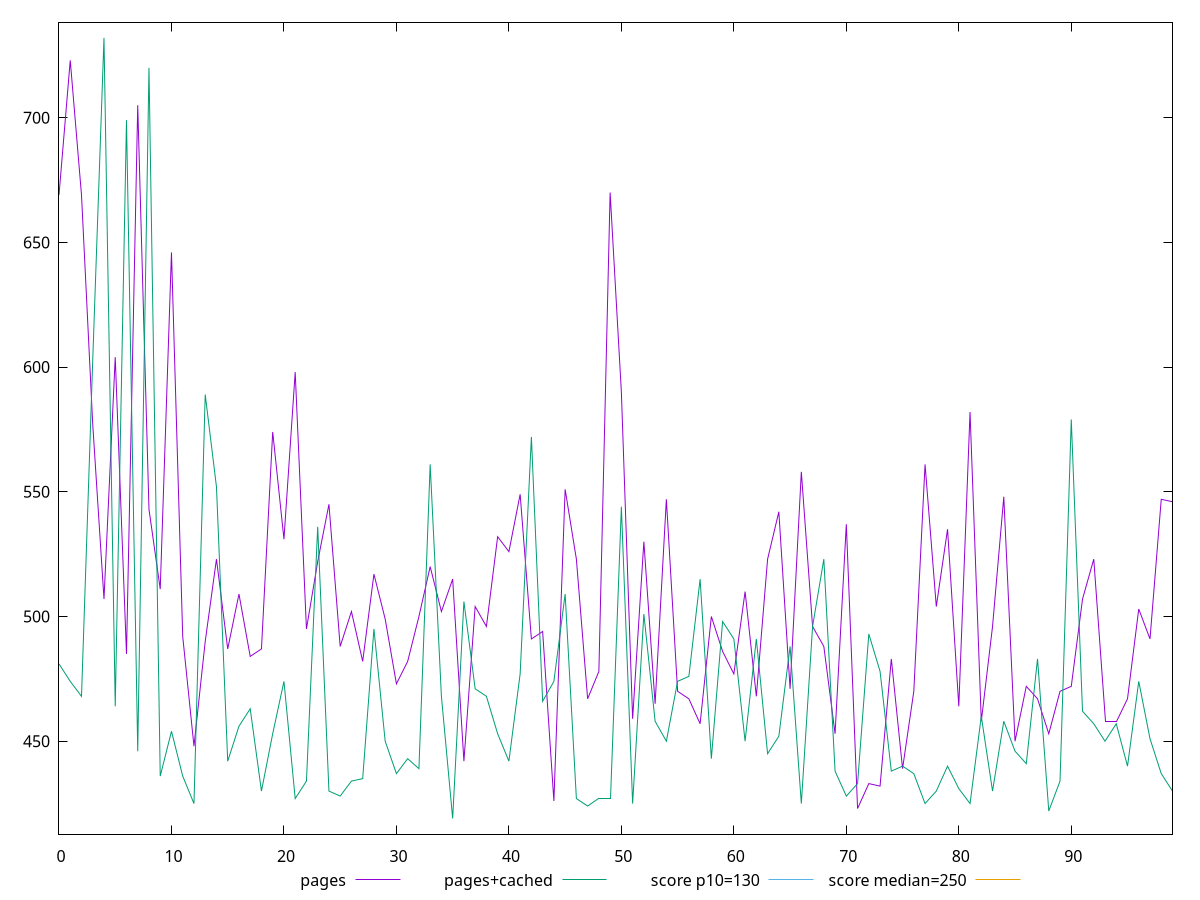 reset

$pages <<EOF
0 669
1 723
2 669
3 577
4 506.9999999999991
5 604
6 485
7 705
8 543
9 511
10 646
11 492
12 448
13 490
14 523
15 487
16 509.0000000000009
17 484
18 487
19 573.9999999999991
20 531
21 598
22 495
23 522
24 545
25 487.9999999999991
26 502
27 482
28 517
29 499
30 473
31 482
32 499.9999999999991
33 519.9999999999991
34 502
35 515.0000000000009
36 442
37 504
38 496
39 532
40 526
41 548.9999999999991
42 491
43 494
44 426
45 551
46 523.0000000000018
47 467
48 478
49 670
50 590.0000000000018
51 459.0000000000018
52 530
53 464.9999999999982
54 547
55 470
56 467
57 457
58 500
59 486
60 477
61 510
62 468
63 523.0000000000018
64 542
65 471
66 558
67 496
68 488
69 453
70 537
71 423
72 433
73 432
74 483
75 439
76 470
77 560.9999999999982
78 504
79 535
80 464
81 582
82 458
83 496
84 547.9999999999982
85 450
86 472
87 467
88 452.9999999999982
89 470
90 472
91 507
92 523
93 458.0000000000018
94 458.0000000000018
95 467.0000000000018
96 503.0000000000018
97 491
98 547
99 546
EOF

$pagesCached <<EOF
0 481.0000000000018
1 474
2 468
3 603
4 732
5 464
6 699
7 446
8 720
9 436
10 454
11 436
12 425
13 588.9999999999991
14 552
15 442
16 456
17 463
18 430
19 453
20 474
21 427
22 434
23 536
24 430
25 428
26 433.9999999999982
27 435
28 495
29 450
30 437
31 443
32 439
33 561
34 468
35 419
36 506
37 471
38 468
39 453
40 442
41 477
42 572
43 466
44 474
45 509
46 427
47 424
48 427
49 427
50 544
51 425
52 501
53 458
54 450
55 474
56 476
57 515
58 443
59 498
60 491
61 450
62 491
63 445
64 452
65 488
66 425
67 496
68 523
69 438
70 428
71 433
72 493
73 478
74 438
75 440
76 437
77 425
78 430
79 440
80 431
81 425
82 460
83 430
84 458
85 446
86 441
87 483
88 422
89 434
90 579
91 462
92 457
93 450
94 457
95 440
96 474
97 451
98 437
99 430
EOF

set key outside below
set xrange [0:99]
set yrange [412.74:738.26]
set trange [412.74:738.26]
set terminal svg size 640, 520 enhanced background rgb 'white'
set output "report_00012_2021-02-09T11:01:39.952Z/max-potential-fid/comparison/line/0_vs_1.svg"

plot $pages title "pages" with line, \
     $pagesCached title "pages+cached" with line, \
     130 title "score p10=130", \
     250 title "score median=250"

reset
